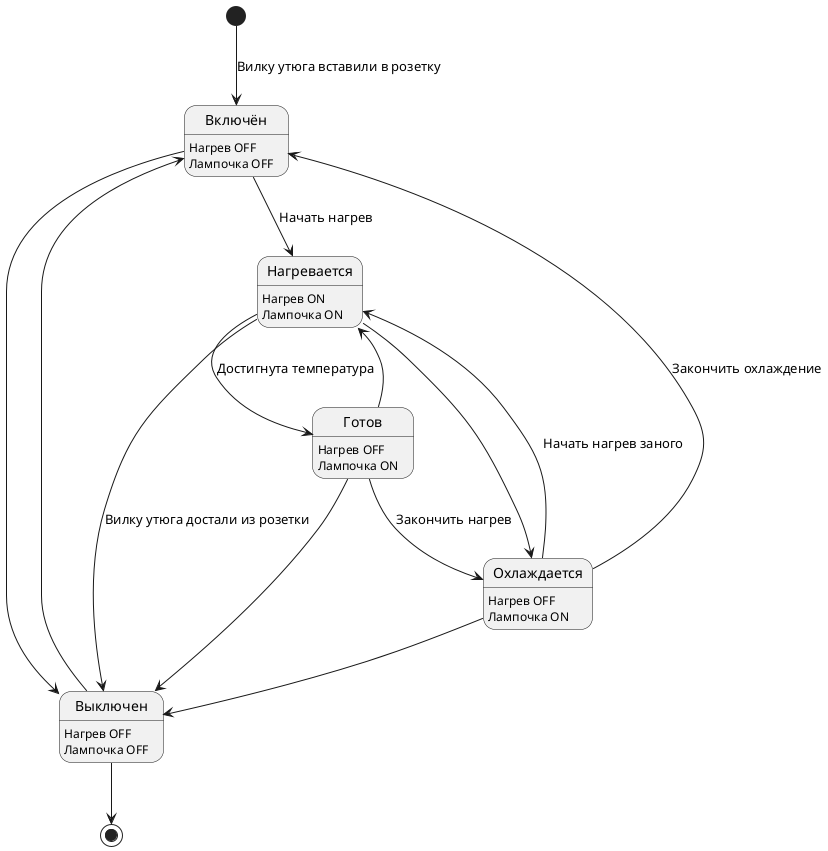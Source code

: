 @startuml
state ON as "Включён" : Нагрев OFF\nЛампочка OFF
state OFF as "Выключен" : Нагрев OFF\nЛампочка OFF
state HEATING as "Нагревается" : Нагрев ON\nЛампочка ON
state READY as "Готов" : Нагрев OFF\nЛампочка ON
state COOLING as "Охлаждается" : Нагрев OFF\nЛампочка ON

[*] --> ON : Вилку утюга вставили в розетку
ON --> OFF
OFF --> ON
ON --> HEATING : Начать нагрев
HEATING --> READY : Достигнута температура
READY --> HEATING
HEATING --> COOLING
READY --> COOLING : Закончить нагрев
COOLING --> OFF
COOLING --> ON : Закончить охлаждение
COOLING --> HEATING : Начать нагрев заного
READY --> OFF
HEATING --> OFF : Вилку утюга достали из розетки
OFF --> [*] 
@enduml